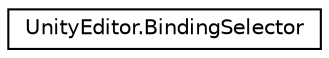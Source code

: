 digraph "Graphical Class Hierarchy"
{
 // LATEX_PDF_SIZE
  edge [fontname="Helvetica",fontsize="10",labelfontname="Helvetica",labelfontsize="10"];
  node [fontname="Helvetica",fontsize="10",shape=record];
  rankdir="LR";
  Node0 [label="UnityEditor.BindingSelector",height=0.2,width=0.4,color="black", fillcolor="white", style="filled",URL="$class_unity_editor_1_1_binding_selector.html",tooltip=" "];
}
